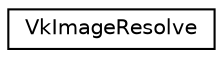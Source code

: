 digraph "Graphical Class Hierarchy"
{
 // LATEX_PDF_SIZE
  edge [fontname="Helvetica",fontsize="10",labelfontname="Helvetica",labelfontsize="10"];
  node [fontname="Helvetica",fontsize="10",shape=record];
  rankdir="LR";
  Node0 [label="VkImageResolve",height=0.2,width=0.4,color="black", fillcolor="white", style="filled",URL="$structVkImageResolve.html",tooltip=" "];
}
